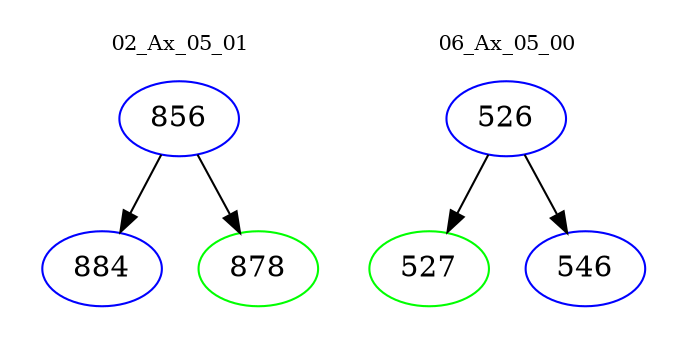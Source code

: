 digraph{
subgraph cluster_0 {
color = white
label = "02_Ax_05_01";
fontsize=10;
T0_856 [label="856", color="blue"]
T0_856 -> T0_884 [color="black"]
T0_884 [label="884", color="blue"]
T0_856 -> T0_878 [color="black"]
T0_878 [label="878", color="green"]
}
subgraph cluster_1 {
color = white
label = "06_Ax_05_00";
fontsize=10;
T1_526 [label="526", color="blue"]
T1_526 -> T1_527 [color="black"]
T1_527 [label="527", color="green"]
T1_526 -> T1_546 [color="black"]
T1_546 [label="546", color="blue"]
}
}
